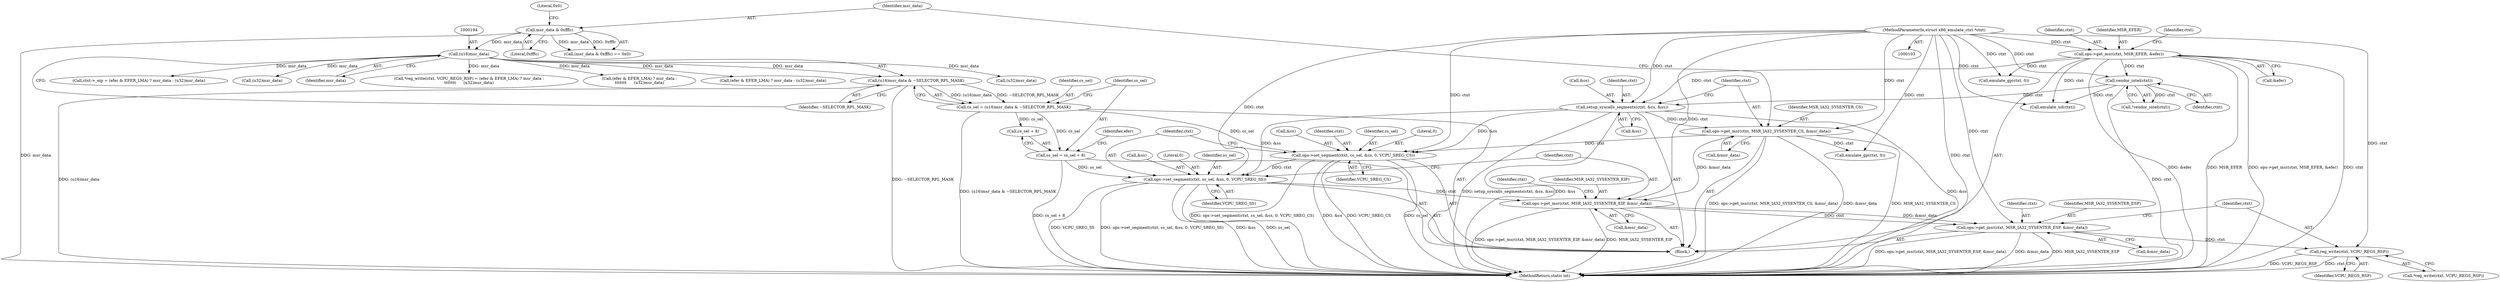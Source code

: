 digraph "0_linux_f3747379accba8e95d70cec0eae0582c8c182050@API" {
"1000255" [label="(Call,reg_write(ctxt, VCPU_REGS_RSP))"];
"1000248" [label="(Call,ops->get_msr(ctxt, MSR_IA32_SYSENTER_ESP, &msr_data))"];
"1000231" [label="(Call,ops->get_msr(ctxt, MSR_IA32_SYSENTER_EIP, &msr_data))"];
"1000224" [label="(Call,ops->set_segment(ctxt, ss_sel, &ss, 0, VCPU_SREG_SS))"];
"1000217" [label="(Call,ops->set_segment(ctxt, cs_sel, &cs, 0, VCPU_SREG_CS))"];
"1000167" [label="(Call,ops->get_msr(ctxt, MSR_IA32_SYSENTER_CS, &msr_data))"];
"1000161" [label="(Call,setup_syscalls_segments(ctxt, &cs, &ss))"];
"1000148" [label="(Call,vendor_intel(ctxt))"];
"1000121" [label="(Call,ops->get_msr(ctxt, MSR_EFER, &efer))"];
"1000104" [label="(MethodParameterIn,struct x86_emulate_ctxt *ctxt)"];
"1000190" [label="(Call,cs_sel = (u16)msr_data & ~SELECTOR_RPL_MASK)"];
"1000192" [label="(Call,(u16)msr_data & ~SELECTOR_RPL_MASK)"];
"1000193" [label="(Call,(u16)msr_data)"];
"1000174" [label="(Call,msr_data & 0xfffc)"];
"1000197" [label="(Call,ss_sel = cs_sel + 8)"];
"1000175" [label="(Identifier,msr_data)"];
"1000226" [label="(Identifier,ss_sel)"];
"1000249" [label="(Identifier,ctxt)"];
"1000195" [label="(Identifier,msr_data)"];
"1000162" [label="(Identifier,ctxt)"];
"1000268" [label="(MethodReturn,static int)"];
"1000105" [label="(Block,)"];
"1000168" [label="(Identifier,ctxt)"];
"1000123" [label="(Identifier,MSR_EFER)"];
"1000163" [label="(Call,&cs)"];
"1000227" [label="(Call,&ss)"];
"1000173" [label="(Call,(msr_data & 0xfffc) == 0x0)"];
"1000251" [label="(Call,&msr_data)"];
"1000170" [label="(Call,&msr_data)"];
"1000161" [label="(Call,setup_syscalls_segments(ctxt, &cs, &ss))"];
"1000253" [label="(Call,*reg_write(ctxt, VCPU_REGS_RSP) = (efer & EFER_LMA) ? msr_data :\n\t\t\t\t\t\t\t      (u32)msr_data)"];
"1000129" [label="(Identifier,ctxt)"];
"1000176" [label="(Literal,0xfffc)"];
"1000177" [label="(Literal,0x0)"];
"1000258" [label="(Call,(efer & EFER_LMA) ? msr_data :\n\t\t\t\t\t\t\t      (u32)msr_data)"];
"1000223" [label="(Identifier,VCPU_SREG_CS)"];
"1000151" [label="(Call,emulate_ud(ctxt))"];
"1000192" [label="(Call,(u16)msr_data & ~SELECTOR_RPL_MASK)"];
"1000257" [label="(Identifier,VCPU_REGS_RSP)"];
"1000254" [label="(Call,*reg_write(ctxt, VCPU_REGS_RSP))"];
"1000233" [label="(Identifier,MSR_IA32_SYSENTER_EIP)"];
"1000219" [label="(Identifier,cs_sel)"];
"1000232" [label="(Identifier,ctxt)"];
"1000169" [label="(Identifier,MSR_IA32_SYSENTER_CS)"];
"1000147" [label="(Call,!vendor_intel(ctxt))"];
"1000174" [label="(Call,msr_data & 0xfffc)"];
"1000240" [label="(Call,(efer & EFER_LMA) ? msr_data : (u32)msr_data)"];
"1000165" [label="(Call,&ss)"];
"1000222" [label="(Literal,0)"];
"1000198" [label="(Identifier,ss_sel)"];
"1000229" [label="(Literal,0)"];
"1000133" [label="(Call,emulate_gp(ctxt, 0))"];
"1000230" [label="(Identifier,VCPU_SREG_SS)"];
"1000197" [label="(Call,ss_sel = cs_sel + 8)"];
"1000149" [label="(Identifier,ctxt)"];
"1000220" [label="(Call,&cs)"];
"1000104" [label="(MethodParameterIn,struct x86_emulate_ctxt *ctxt)"];
"1000122" [label="(Identifier,ctxt)"];
"1000193" [label="(Call,(u16)msr_data)"];
"1000238" [label="(Identifier,ctxt)"];
"1000196" [label="(Identifier,~SELECTOR_RPL_MASK)"];
"1000199" [label="(Call,cs_sel + 8)"];
"1000225" [label="(Identifier,ctxt)"];
"1000263" [label="(Call,(u32)msr_data)"];
"1000231" [label="(Call,ops->get_msr(ctxt, MSR_IA32_SYSENTER_EIP, &msr_data))"];
"1000167" [label="(Call,ops->get_msr(ctxt, MSR_IA32_SYSENTER_CS, &msr_data))"];
"1000248" [label="(Call,ops->get_msr(ctxt, MSR_IA32_SYSENTER_ESP, &msr_data))"];
"1000204" [label="(Identifier,efer)"];
"1000236" [label="(Call,ctxt->_eip = (efer & EFER_LMA) ? msr_data : (u32)msr_data)"];
"1000234" [label="(Call,&msr_data)"];
"1000217" [label="(Call,ops->set_segment(ctxt, cs_sel, &cs, 0, VCPU_SREG_CS))"];
"1000148" [label="(Call,vendor_intel(ctxt))"];
"1000191" [label="(Identifier,cs_sel)"];
"1000224" [label="(Call,ops->set_segment(ctxt, ss_sel, &ss, 0, VCPU_SREG_SS))"];
"1000255" [label="(Call,reg_write(ctxt, VCPU_REGS_RSP))"];
"1000256" [label="(Identifier,ctxt)"];
"1000250" [label="(Identifier,MSR_IA32_SYSENTER_ESP)"];
"1000245" [label="(Call,(u32)msr_data)"];
"1000121" [label="(Call,ops->get_msr(ctxt, MSR_EFER, &efer))"];
"1000218" [label="(Identifier,ctxt)"];
"1000179" [label="(Call,emulate_gp(ctxt, 0))"];
"1000190" [label="(Call,cs_sel = (u16)msr_data & ~SELECTOR_RPL_MASK)"];
"1000124" [label="(Call,&efer)"];
"1000255" -> "1000254"  [label="AST: "];
"1000255" -> "1000257"  [label="CFG: "];
"1000256" -> "1000255"  [label="AST: "];
"1000257" -> "1000255"  [label="AST: "];
"1000254" -> "1000255"  [label="CFG: "];
"1000255" -> "1000268"  [label="DDG: VCPU_REGS_RSP"];
"1000255" -> "1000268"  [label="DDG: ctxt"];
"1000248" -> "1000255"  [label="DDG: ctxt"];
"1000104" -> "1000255"  [label="DDG: ctxt"];
"1000248" -> "1000105"  [label="AST: "];
"1000248" -> "1000251"  [label="CFG: "];
"1000249" -> "1000248"  [label="AST: "];
"1000250" -> "1000248"  [label="AST: "];
"1000251" -> "1000248"  [label="AST: "];
"1000256" -> "1000248"  [label="CFG: "];
"1000248" -> "1000268"  [label="DDG: ops->get_msr(ctxt, MSR_IA32_SYSENTER_ESP, &msr_data)"];
"1000248" -> "1000268"  [label="DDG: &msr_data"];
"1000248" -> "1000268"  [label="DDG: MSR_IA32_SYSENTER_ESP"];
"1000231" -> "1000248"  [label="DDG: ctxt"];
"1000231" -> "1000248"  [label="DDG: &msr_data"];
"1000104" -> "1000248"  [label="DDG: ctxt"];
"1000231" -> "1000105"  [label="AST: "];
"1000231" -> "1000234"  [label="CFG: "];
"1000232" -> "1000231"  [label="AST: "];
"1000233" -> "1000231"  [label="AST: "];
"1000234" -> "1000231"  [label="AST: "];
"1000238" -> "1000231"  [label="CFG: "];
"1000231" -> "1000268"  [label="DDG: MSR_IA32_SYSENTER_EIP"];
"1000231" -> "1000268"  [label="DDG: ops->get_msr(ctxt, MSR_IA32_SYSENTER_EIP, &msr_data)"];
"1000224" -> "1000231"  [label="DDG: ctxt"];
"1000104" -> "1000231"  [label="DDG: ctxt"];
"1000167" -> "1000231"  [label="DDG: &msr_data"];
"1000224" -> "1000105"  [label="AST: "];
"1000224" -> "1000230"  [label="CFG: "];
"1000225" -> "1000224"  [label="AST: "];
"1000226" -> "1000224"  [label="AST: "];
"1000227" -> "1000224"  [label="AST: "];
"1000229" -> "1000224"  [label="AST: "];
"1000230" -> "1000224"  [label="AST: "];
"1000232" -> "1000224"  [label="CFG: "];
"1000224" -> "1000268"  [label="DDG: &ss"];
"1000224" -> "1000268"  [label="DDG: ss_sel"];
"1000224" -> "1000268"  [label="DDG: VCPU_SREG_SS"];
"1000224" -> "1000268"  [label="DDG: ops->set_segment(ctxt, ss_sel, &ss, 0, VCPU_SREG_SS)"];
"1000217" -> "1000224"  [label="DDG: ctxt"];
"1000104" -> "1000224"  [label="DDG: ctxt"];
"1000197" -> "1000224"  [label="DDG: ss_sel"];
"1000161" -> "1000224"  [label="DDG: &ss"];
"1000217" -> "1000105"  [label="AST: "];
"1000217" -> "1000223"  [label="CFG: "];
"1000218" -> "1000217"  [label="AST: "];
"1000219" -> "1000217"  [label="AST: "];
"1000220" -> "1000217"  [label="AST: "];
"1000222" -> "1000217"  [label="AST: "];
"1000223" -> "1000217"  [label="AST: "];
"1000225" -> "1000217"  [label="CFG: "];
"1000217" -> "1000268"  [label="DDG: VCPU_SREG_CS"];
"1000217" -> "1000268"  [label="DDG: cs_sel"];
"1000217" -> "1000268"  [label="DDG: ops->set_segment(ctxt, cs_sel, &cs, 0, VCPU_SREG_CS)"];
"1000217" -> "1000268"  [label="DDG: &cs"];
"1000167" -> "1000217"  [label="DDG: ctxt"];
"1000104" -> "1000217"  [label="DDG: ctxt"];
"1000190" -> "1000217"  [label="DDG: cs_sel"];
"1000161" -> "1000217"  [label="DDG: &cs"];
"1000167" -> "1000105"  [label="AST: "];
"1000167" -> "1000170"  [label="CFG: "];
"1000168" -> "1000167"  [label="AST: "];
"1000169" -> "1000167"  [label="AST: "];
"1000170" -> "1000167"  [label="AST: "];
"1000175" -> "1000167"  [label="CFG: "];
"1000167" -> "1000268"  [label="DDG: MSR_IA32_SYSENTER_CS"];
"1000167" -> "1000268"  [label="DDG: ops->get_msr(ctxt, MSR_IA32_SYSENTER_CS, &msr_data)"];
"1000167" -> "1000268"  [label="DDG: &msr_data"];
"1000161" -> "1000167"  [label="DDG: ctxt"];
"1000104" -> "1000167"  [label="DDG: ctxt"];
"1000167" -> "1000179"  [label="DDG: ctxt"];
"1000161" -> "1000105"  [label="AST: "];
"1000161" -> "1000165"  [label="CFG: "];
"1000162" -> "1000161"  [label="AST: "];
"1000163" -> "1000161"  [label="AST: "];
"1000165" -> "1000161"  [label="AST: "];
"1000168" -> "1000161"  [label="CFG: "];
"1000161" -> "1000268"  [label="DDG: &cs"];
"1000161" -> "1000268"  [label="DDG: setup_syscalls_segments(ctxt, &cs, &ss)"];
"1000161" -> "1000268"  [label="DDG: &ss"];
"1000148" -> "1000161"  [label="DDG: ctxt"];
"1000121" -> "1000161"  [label="DDG: ctxt"];
"1000104" -> "1000161"  [label="DDG: ctxt"];
"1000148" -> "1000147"  [label="AST: "];
"1000148" -> "1000149"  [label="CFG: "];
"1000149" -> "1000148"  [label="AST: "];
"1000147" -> "1000148"  [label="CFG: "];
"1000148" -> "1000268"  [label="DDG: ctxt"];
"1000148" -> "1000147"  [label="DDG: ctxt"];
"1000121" -> "1000148"  [label="DDG: ctxt"];
"1000104" -> "1000148"  [label="DDG: ctxt"];
"1000148" -> "1000151"  [label="DDG: ctxt"];
"1000121" -> "1000105"  [label="AST: "];
"1000121" -> "1000124"  [label="CFG: "];
"1000122" -> "1000121"  [label="AST: "];
"1000123" -> "1000121"  [label="AST: "];
"1000124" -> "1000121"  [label="AST: "];
"1000129" -> "1000121"  [label="CFG: "];
"1000121" -> "1000268"  [label="DDG: MSR_EFER"];
"1000121" -> "1000268"  [label="DDG: ops->get_msr(ctxt, MSR_EFER, &efer)"];
"1000121" -> "1000268"  [label="DDG: ctxt"];
"1000121" -> "1000268"  [label="DDG: &efer"];
"1000104" -> "1000121"  [label="DDG: ctxt"];
"1000121" -> "1000133"  [label="DDG: ctxt"];
"1000121" -> "1000151"  [label="DDG: ctxt"];
"1000104" -> "1000103"  [label="AST: "];
"1000104" -> "1000268"  [label="DDG: ctxt"];
"1000104" -> "1000133"  [label="DDG: ctxt"];
"1000104" -> "1000151"  [label="DDG: ctxt"];
"1000104" -> "1000179"  [label="DDG: ctxt"];
"1000190" -> "1000105"  [label="AST: "];
"1000190" -> "1000192"  [label="CFG: "];
"1000191" -> "1000190"  [label="AST: "];
"1000192" -> "1000190"  [label="AST: "];
"1000198" -> "1000190"  [label="CFG: "];
"1000190" -> "1000268"  [label="DDG: (u16)msr_data & ~SELECTOR_RPL_MASK"];
"1000192" -> "1000190"  [label="DDG: (u16)msr_data"];
"1000192" -> "1000190"  [label="DDG: ~SELECTOR_RPL_MASK"];
"1000190" -> "1000197"  [label="DDG: cs_sel"];
"1000190" -> "1000199"  [label="DDG: cs_sel"];
"1000192" -> "1000196"  [label="CFG: "];
"1000193" -> "1000192"  [label="AST: "];
"1000196" -> "1000192"  [label="AST: "];
"1000192" -> "1000268"  [label="DDG: (u16)msr_data"];
"1000192" -> "1000268"  [label="DDG: ~SELECTOR_RPL_MASK"];
"1000193" -> "1000192"  [label="DDG: msr_data"];
"1000193" -> "1000195"  [label="CFG: "];
"1000194" -> "1000193"  [label="AST: "];
"1000195" -> "1000193"  [label="AST: "];
"1000196" -> "1000193"  [label="CFG: "];
"1000174" -> "1000193"  [label="DDG: msr_data"];
"1000193" -> "1000236"  [label="DDG: msr_data"];
"1000193" -> "1000240"  [label="DDG: msr_data"];
"1000193" -> "1000245"  [label="DDG: msr_data"];
"1000193" -> "1000253"  [label="DDG: msr_data"];
"1000193" -> "1000258"  [label="DDG: msr_data"];
"1000193" -> "1000263"  [label="DDG: msr_data"];
"1000174" -> "1000173"  [label="AST: "];
"1000174" -> "1000176"  [label="CFG: "];
"1000175" -> "1000174"  [label="AST: "];
"1000176" -> "1000174"  [label="AST: "];
"1000177" -> "1000174"  [label="CFG: "];
"1000174" -> "1000268"  [label="DDG: msr_data"];
"1000174" -> "1000173"  [label="DDG: msr_data"];
"1000174" -> "1000173"  [label="DDG: 0xfffc"];
"1000197" -> "1000105"  [label="AST: "];
"1000197" -> "1000199"  [label="CFG: "];
"1000198" -> "1000197"  [label="AST: "];
"1000199" -> "1000197"  [label="AST: "];
"1000204" -> "1000197"  [label="CFG: "];
"1000197" -> "1000268"  [label="DDG: cs_sel + 8"];
}
